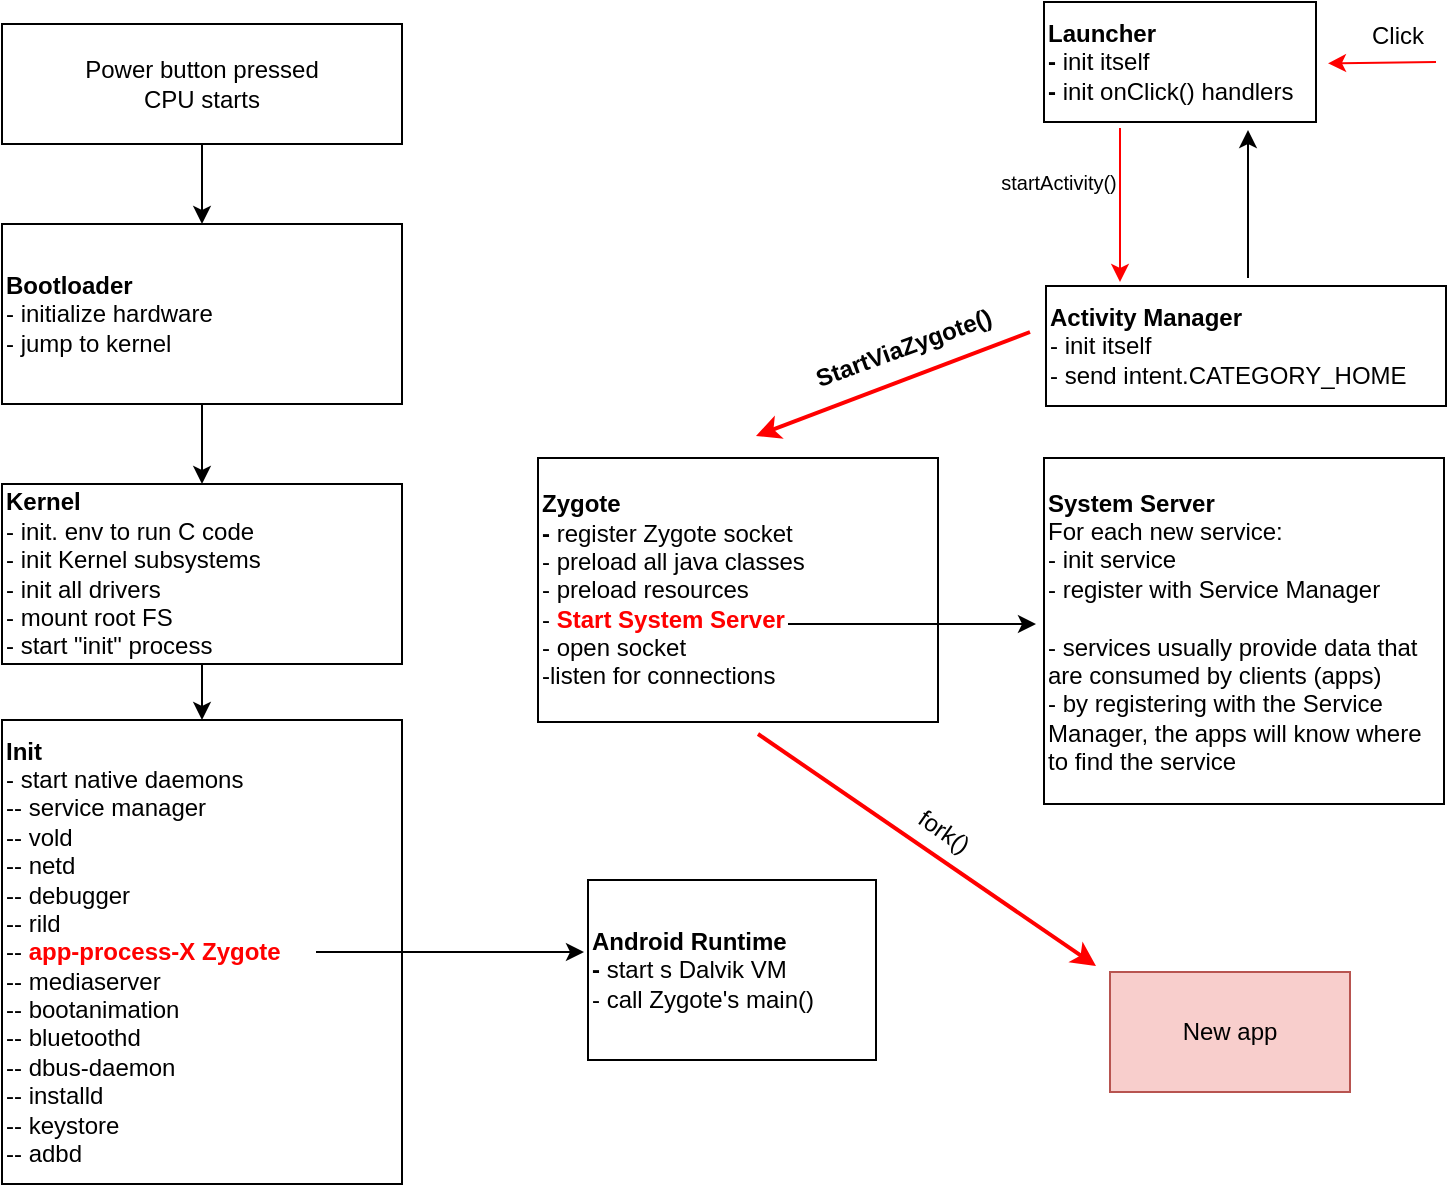<mxfile version="13.7.8" type="github"><diagram id="yLbEjKSI5XIxs2CIw9F-" name="Page-1"><mxGraphModel dx="1221" dy="682" grid="0" gridSize="1" guides="1" tooltips="1" connect="1" arrows="1" fold="1" page="1" pageScale="1" pageWidth="850" pageHeight="1100" math="0" shadow="0"><root><mxCell id="0"/><mxCell id="1" parent="0"/><mxCell id="s5cuUwToHKLT83Js5B6p-10" value="" style="edgeStyle=orthogonalEdgeStyle;rounded=0;orthogonalLoop=1;jettySize=auto;html=1;" edge="1" parent="1" source="s5cuUwToHKLT83Js5B6p-2" target="s5cuUwToHKLT83Js5B6p-9"><mxGeometry relative="1" as="geometry"/></mxCell><mxCell id="s5cuUwToHKLT83Js5B6p-2" value="&lt;b&gt;Kernel&lt;/b&gt;&lt;br&gt;- init. env to run C code&lt;br&gt;- init Kernel subsystems&lt;br&gt;- init all drivers&lt;br&gt;- mount root FS&lt;br&gt;- start &quot;init&quot; process" style="rounded=0;whiteSpace=wrap;html=1;align=left;" vertex="1" parent="1"><mxGeometry x="80" y="290" width="200" height="90" as="geometry"/></mxCell><mxCell id="s5cuUwToHKLT83Js5B6p-8" value="" style="edgeStyle=orthogonalEdgeStyle;rounded=0;orthogonalLoop=1;jettySize=auto;html=1;" edge="1" parent="1" source="s5cuUwToHKLT83Js5B6p-7" target="s5cuUwToHKLT83Js5B6p-2"><mxGeometry relative="1" as="geometry"/></mxCell><mxCell id="s5cuUwToHKLT83Js5B6p-7" value="&lt;b&gt;Bootloader&lt;/b&gt;&lt;br&gt;- initialize hardware&lt;br&gt;- jump to kernel" style="rounded=0;whiteSpace=wrap;html=1;align=left;" vertex="1" parent="1"><mxGeometry x="80" y="160" width="200" height="90" as="geometry"/></mxCell><mxCell id="s5cuUwToHKLT83Js5B6p-9" value="&lt;b&gt;Init&lt;/b&gt;&lt;br&gt;- start native daemons&lt;br&gt;-- service manager&lt;br&gt;-- vold&lt;br&gt;-- netd&lt;br&gt;-- debugger&lt;br&gt;-- rild&amp;nbsp;&lt;br&gt;-- &lt;b&gt;&lt;font color=&quot;#ff0000&quot;&gt;app-process-X Zygote&lt;/font&gt;&lt;/b&gt;&lt;br&gt;-- mediaserver&lt;br&gt;-- bootanimation&lt;br&gt;-- bluetoothd&lt;br&gt;-- dbus-daemon&lt;br&gt;-- installd&lt;br&gt;-- keystore&lt;br&gt;-- adbd" style="rounded=0;whiteSpace=wrap;html=1;align=left;" vertex="1" parent="1"><mxGeometry x="80" y="408" width="200" height="232" as="geometry"/></mxCell><mxCell id="s5cuUwToHKLT83Js5B6p-12" value="" style="edgeStyle=orthogonalEdgeStyle;rounded=0;orthogonalLoop=1;jettySize=auto;html=1;" edge="1" parent="1" source="s5cuUwToHKLT83Js5B6p-11" target="s5cuUwToHKLT83Js5B6p-7"><mxGeometry relative="1" as="geometry"/></mxCell><mxCell id="s5cuUwToHKLT83Js5B6p-11" value="Power button pressed&lt;br&gt;CPU starts" style="rounded=0;whiteSpace=wrap;html=1;" vertex="1" parent="1"><mxGeometry x="80" y="60" width="200" height="60" as="geometry"/></mxCell><mxCell id="s5cuUwToHKLT83Js5B6p-13" value="" style="endArrow=classic;html=1;" edge="1" parent="1"><mxGeometry width="50" height="50" relative="1" as="geometry"><mxPoint x="237" y="524" as="sourcePoint"/><mxPoint x="371" y="524" as="targetPoint"/></mxGeometry></mxCell><mxCell id="s5cuUwToHKLT83Js5B6p-16" value="&lt;b&gt;Android Runtime&lt;br&gt;- &lt;/b&gt;start s Dalvik VM&lt;br&gt;- call Zygote's main()" style="rounded=0;whiteSpace=wrap;html=1;align=left;" vertex="1" parent="1"><mxGeometry x="373" y="488" width="144" height="90" as="geometry"/></mxCell><mxCell id="s5cuUwToHKLT83Js5B6p-18" value="&lt;b&gt;Zygote&lt;br&gt;-&lt;/b&gt;&amp;nbsp;register Zygote socket&lt;br&gt;- preload all java classes&lt;br&gt;- preload resources&lt;br&gt;- &lt;font color=&quot;#ff0000&quot;&gt;&lt;b&gt;Start System Server&lt;/b&gt;&lt;/font&gt;&lt;br&gt;- open socket&lt;br&gt;-listen for connections" style="rounded=0;whiteSpace=wrap;html=1;align=left;" vertex="1" parent="1"><mxGeometry x="348" y="277" width="200" height="132" as="geometry"/></mxCell><mxCell id="s5cuUwToHKLT83Js5B6p-21" value="&lt;b&gt;System Server&lt;br&gt;&lt;/b&gt;For each new service:&lt;br&gt;- init service&lt;br&gt;- register with Service Manager&lt;br&gt;&lt;br&gt;- services usually provide data that are consumed by clients (apps)&lt;br&gt;- by registering with the Service Manager, the apps will know where to find the service" style="rounded=0;whiteSpace=wrap;html=1;align=left;" vertex="1" parent="1"><mxGeometry x="601" y="277" width="200" height="173" as="geometry"/></mxCell><mxCell id="s5cuUwToHKLT83Js5B6p-23" value="&lt;b&gt;Activity Manager&lt;/b&gt;&lt;br&gt;- init itself&lt;br&gt;- send intent.CATEGORY_HOME" style="rounded=0;whiteSpace=wrap;html=1;align=left;" vertex="1" parent="1"><mxGeometry x="602" y="191" width="200" height="60" as="geometry"/></mxCell><mxCell id="s5cuUwToHKLT83Js5B6p-24" value="&lt;b&gt;Launcher&lt;br&gt;- &lt;/b&gt;init itself&lt;br&gt;&lt;b&gt;- &lt;/b&gt;init onClick() handlers&lt;b&gt;&amp;nbsp;&lt;/b&gt;&lt;span style=&quot;color: rgba(0 , 0 , 0 , 0) ; font-family: monospace ; font-size: 0px&quot;&gt;%3CmxGraphModel%3E%3Croot%3E%3CmxCell%20id%3D%220%22%2F%3E%3CmxCell%20id%3D%221%22%20parent%3D%220%22%2F%3E%3CmxCell%20id%3D%222%22%20value%3D%22%26lt%3Bb%26gt%3BActivity%20Manager%26lt%3B%2Fb%26gt%3B%26lt%3Bbr%26gt%3B-%20init%20itself%26lt%3Bbr%26gt%3B-%20send%20intent.CATEGORY_HOME%22%20style%3D%22rounded%3D0%3BwhiteSpace%3Dwrap%3Bhtml%3D1%3Balign%3Dleft%3B%22%20vertex%3D%221%22%20parent%3D%221%22%3E%3CmxGeometry%20x%3D%22590%22%20y%3D%22190%22%20width%3D%22205%22%20height%3D%2260%22%20as%3D%22geometry%22%2F%3E%3C%2FmxCell%3E%3C%2Froot%3E%3C%2FmxGraphModel%3E&lt;/span&gt;&lt;i&gt;&lt;br&gt;&lt;/i&gt;" style="rounded=0;whiteSpace=wrap;html=1;align=left;" vertex="1" parent="1"><mxGeometry x="601" y="49" width="136" height="60" as="geometry"/></mxCell><mxCell id="s5cuUwToHKLT83Js5B6p-27" value="" style="endArrow=classic;html=1;" edge="1" parent="1"><mxGeometry width="50" height="50" relative="1" as="geometry"><mxPoint x="473" y="360" as="sourcePoint"/><mxPoint x="597" y="360" as="targetPoint"/></mxGeometry></mxCell><mxCell id="s5cuUwToHKLT83Js5B6p-28" value="" style="endArrow=classic;html=1;fillColor=#f8cecc;strokeColor=#FF0000;strokeWidth=2;" edge="1" parent="1"><mxGeometry width="50" height="50" relative="1" as="geometry"><mxPoint x="594" y="214" as="sourcePoint"/><mxPoint x="457" y="266" as="targetPoint"/></mxGeometry></mxCell><mxCell id="s5cuUwToHKLT83Js5B6p-30" value="&lt;b&gt;StartViaZygote()&lt;/b&gt;" style="text;html=1;strokeColor=none;fillColor=none;align=center;verticalAlign=middle;whiteSpace=wrap;rounded=0;rotation=-20;" vertex="1" parent="1"><mxGeometry x="484" y="212" width="94" height="20" as="geometry"/></mxCell><mxCell id="s5cuUwToHKLT83Js5B6p-36" value="&lt;font style=&quot;font-size: 10px&quot;&gt;startActivity()&lt;/font&gt;" style="text;html=1;strokeColor=none;fillColor=none;align=center;verticalAlign=middle;whiteSpace=wrap;rounded=0;" vertex="1" parent="1"><mxGeometry x="584" y="132" width="49" height="13" as="geometry"/></mxCell><mxCell id="s5cuUwToHKLT83Js5B6p-38" value="" style="endArrow=classic;html=1;strokeWidth=1;strokeColor=#FF0000;" edge="1" parent="1"><mxGeometry width="50" height="50" relative="1" as="geometry"><mxPoint x="639" y="112" as="sourcePoint"/><mxPoint x="639" y="189" as="targetPoint"/></mxGeometry></mxCell><mxCell id="s5cuUwToHKLT83Js5B6p-39" value="" style="endArrow=classic;html=1;strokeWidth=1;" edge="1" parent="1"><mxGeometry width="50" height="50" relative="1" as="geometry"><mxPoint x="703" y="187" as="sourcePoint"/><mxPoint x="703" y="113" as="targetPoint"/></mxGeometry></mxCell><mxCell id="s5cuUwToHKLT83Js5B6p-40" value="" style="endArrow=classic;html=1;strokeWidth=1;strokeColor=#FF0000;" edge="1" parent="1"><mxGeometry width="50" height="50" relative="1" as="geometry"><mxPoint x="797" y="79" as="sourcePoint"/><mxPoint x="743" y="79.649" as="targetPoint"/></mxGeometry></mxCell><mxCell id="s5cuUwToHKLT83Js5B6p-43" value="Click" style="text;html=1;strokeColor=none;fillColor=none;align=center;verticalAlign=middle;whiteSpace=wrap;rounded=0;" vertex="1" parent="1"><mxGeometry x="758" y="56" width="40" height="20" as="geometry"/></mxCell><mxCell id="s5cuUwToHKLT83Js5B6p-44" value="New app" style="rounded=0;whiteSpace=wrap;html=1;fillColor=#f8cecc;strokeColor=#b85450;" vertex="1" parent="1"><mxGeometry x="634" y="534" width="120" height="60" as="geometry"/></mxCell><mxCell id="s5cuUwToHKLT83Js5B6p-45" value="" style="endArrow=classic;html=1;strokeColor=#FF0000;strokeWidth=2;" edge="1" parent="1"><mxGeometry width="50" height="50" relative="1" as="geometry"><mxPoint x="458" y="415" as="sourcePoint"/><mxPoint x="627" y="531" as="targetPoint"/></mxGeometry></mxCell><mxCell id="s5cuUwToHKLT83Js5B6p-47" value="fork()" style="text;html=1;strokeColor=none;fillColor=none;align=center;verticalAlign=middle;whiteSpace=wrap;rounded=0;rotation=35;" vertex="1" parent="1"><mxGeometry x="531" y="454" width="40" height="20" as="geometry"/></mxCell></root></mxGraphModel></diagram></mxfile>